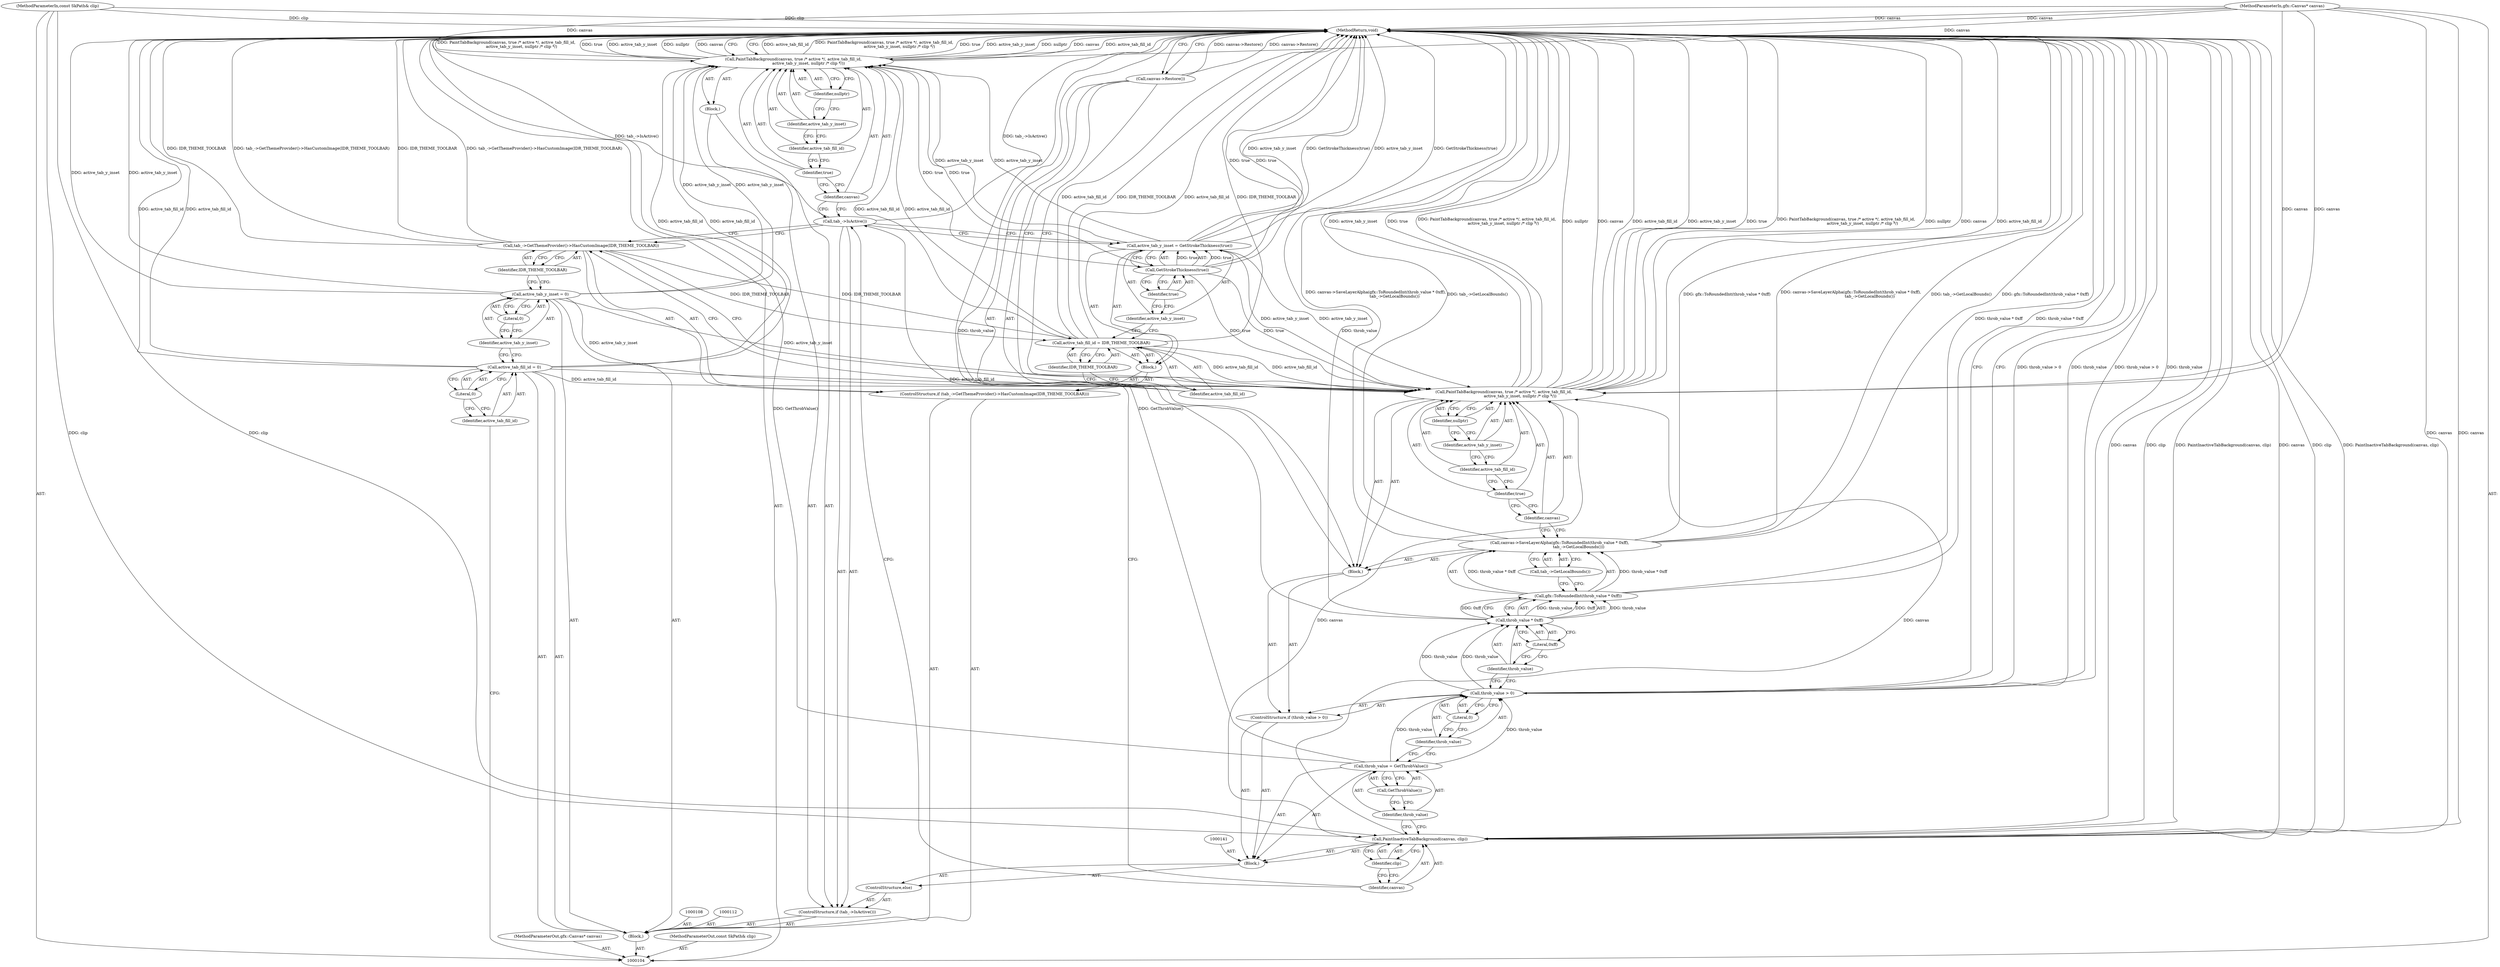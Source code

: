 digraph "1_Chrome_45d901b56f578a74b19ba0d10fa5c4c467f19303_6" {
"1000163" [label="(MethodReturn,void)"];
"1000105" [label="(MethodParameterIn,gfx::Canvas* canvas)"];
"1000229" [label="(MethodParameterOut,gfx::Canvas* canvas)"];
"1000106" [label="(MethodParameterIn,const SkPath& clip)"];
"1000230" [label="(MethodParameterOut,const SkPath& clip)"];
"1000107" [label="(Block,)"];
"1000131" [label="(Identifier,canvas)"];
"1000132" [label="(Identifier,true)"];
"1000130" [label="(Call,PaintTabBackground(canvas, true /* active */, active_tab_fill_id,\n                        active_tab_y_inset, nullptr /* clip */))"];
"1000133" [label="(Identifier,active_tab_fill_id)"];
"1000134" [label="(Identifier,active_tab_y_inset)"];
"1000135" [label="(Identifier,nullptr)"];
"1000136" [label="(ControlStructure,else)"];
"1000139" [label="(Identifier,canvas)"];
"1000140" [label="(Identifier,clip)"];
"1000138" [label="(Call,PaintInactiveTabBackground(canvas, clip))"];
"1000142" [label="(Call,throb_value = GetThrobValue())"];
"1000143" [label="(Identifier,throb_value)"];
"1000144" [label="(Call,GetThrobValue())"];
"1000137" [label="(Block,)"];
"1000148" [label="(Literal,0)"];
"1000149" [label="(Block,)"];
"1000145" [label="(ControlStructure,if (throb_value > 0))"];
"1000146" [label="(Call,throb_value > 0)"];
"1000147" [label="(Identifier,throb_value)"];
"1000151" [label="(Call,gfx::ToRoundedInt(throb_value * 0xff))"];
"1000152" [label="(Call,throb_value * 0xff)"];
"1000153" [label="(Identifier,throb_value)"];
"1000154" [label="(Literal,0xff)"];
"1000150" [label="(Call,canvas->SaveLayerAlpha(gfx::ToRoundedInt(throb_value * 0xff),\n                              tab_->GetLocalBounds()))"];
"1000155" [label="(Call,tab_->GetLocalBounds())"];
"1000157" [label="(Identifier,canvas)"];
"1000158" [label="(Identifier,true)"];
"1000159" [label="(Identifier,active_tab_fill_id)"];
"1000156" [label="(Call,PaintTabBackground(canvas, true /* active */, active_tab_fill_id,\n                          active_tab_y_inset, nullptr /* clip */))"];
"1000111" [label="(Literal,0)"];
"1000109" [label="(Call,active_tab_fill_id = 0)"];
"1000110" [label="(Identifier,active_tab_fill_id)"];
"1000160" [label="(Identifier,active_tab_y_inset)"];
"1000161" [label="(Identifier,nullptr)"];
"1000162" [label="(Call,canvas->Restore())"];
"1000115" [label="(Literal,0)"];
"1000113" [label="(Call,active_tab_y_inset = 0)"];
"1000114" [label="(Identifier,active_tab_y_inset)"];
"1000116" [label="(ControlStructure,if (tab_->GetThemeProvider()->HasCustomImage(IDR_THEME_TOOLBAR)))"];
"1000118" [label="(Identifier,IDR_THEME_TOOLBAR)"];
"1000117" [label="(Call,tab_->GetThemeProvider()->HasCustomImage(IDR_THEME_TOOLBAR))"];
"1000119" [label="(Block,)"];
"1000122" [label="(Identifier,IDR_THEME_TOOLBAR)"];
"1000120" [label="(Call,active_tab_fill_id = IDR_THEME_TOOLBAR)"];
"1000121" [label="(Identifier,active_tab_fill_id)"];
"1000125" [label="(Call,GetStrokeThickness(true))"];
"1000123" [label="(Call,active_tab_y_inset = GetStrokeThickness(true))"];
"1000124" [label="(Identifier,active_tab_y_inset)"];
"1000126" [label="(Identifier,true)"];
"1000129" [label="(Block,)"];
"1000127" [label="(ControlStructure,if (tab_->IsActive()))"];
"1000128" [label="(Call,tab_->IsActive())"];
"1000163" -> "1000104"  [label="AST: "];
"1000163" -> "1000130"  [label="CFG: "];
"1000163" -> "1000162"  [label="CFG: "];
"1000163" -> "1000146"  [label="CFG: "];
"1000123" -> "1000163"  [label="DDG: GetStrokeThickness(true)"];
"1000123" -> "1000163"  [label="DDG: active_tab_y_inset"];
"1000150" -> "1000163"  [label="DDG: gfx::ToRoundedInt(throb_value * 0xff)"];
"1000150" -> "1000163"  [label="DDG: canvas->SaveLayerAlpha(gfx::ToRoundedInt(throb_value * 0xff),\n                              tab_->GetLocalBounds())"];
"1000150" -> "1000163"  [label="DDG: tab_->GetLocalBounds()"];
"1000156" -> "1000163"  [label="DDG: canvas"];
"1000156" -> "1000163"  [label="DDG: active_tab_fill_id"];
"1000156" -> "1000163"  [label="DDG: active_tab_y_inset"];
"1000156" -> "1000163"  [label="DDG: true"];
"1000156" -> "1000163"  [label="DDG: PaintTabBackground(canvas, true /* active */, active_tab_fill_id,\n                          active_tab_y_inset, nullptr /* clip */)"];
"1000156" -> "1000163"  [label="DDG: nullptr"];
"1000105" -> "1000163"  [label="DDG: canvas"];
"1000120" -> "1000163"  [label="DDG: active_tab_fill_id"];
"1000120" -> "1000163"  [label="DDG: IDR_THEME_TOOLBAR"];
"1000152" -> "1000163"  [label="DDG: throb_value"];
"1000117" -> "1000163"  [label="DDG: IDR_THEME_TOOLBAR"];
"1000117" -> "1000163"  [label="DDG: tab_->GetThemeProvider()->HasCustomImage(IDR_THEME_TOOLBAR)"];
"1000130" -> "1000163"  [label="DDG: active_tab_fill_id"];
"1000130" -> "1000163"  [label="DDG: PaintTabBackground(canvas, true /* active */, active_tab_fill_id,\n                        active_tab_y_inset, nullptr /* clip */)"];
"1000130" -> "1000163"  [label="DDG: true"];
"1000130" -> "1000163"  [label="DDG: active_tab_y_inset"];
"1000130" -> "1000163"  [label="DDG: nullptr"];
"1000130" -> "1000163"  [label="DDG: canvas"];
"1000125" -> "1000163"  [label="DDG: true"];
"1000113" -> "1000163"  [label="DDG: active_tab_y_inset"];
"1000138" -> "1000163"  [label="DDG: canvas"];
"1000138" -> "1000163"  [label="DDG: clip"];
"1000138" -> "1000163"  [label="DDG: PaintInactiveTabBackground(canvas, clip)"];
"1000151" -> "1000163"  [label="DDG: throb_value * 0xff"];
"1000142" -> "1000163"  [label="DDG: GetThrobValue()"];
"1000109" -> "1000163"  [label="DDG: active_tab_fill_id"];
"1000128" -> "1000163"  [label="DDG: tab_->IsActive()"];
"1000162" -> "1000163"  [label="DDG: canvas->Restore()"];
"1000146" -> "1000163"  [label="DDG: throb_value > 0"];
"1000146" -> "1000163"  [label="DDG: throb_value"];
"1000106" -> "1000163"  [label="DDG: clip"];
"1000105" -> "1000104"  [label="AST: "];
"1000105" -> "1000163"  [label="DDG: canvas"];
"1000105" -> "1000130"  [label="DDG: canvas"];
"1000105" -> "1000138"  [label="DDG: canvas"];
"1000105" -> "1000156"  [label="DDG: canvas"];
"1000229" -> "1000104"  [label="AST: "];
"1000106" -> "1000104"  [label="AST: "];
"1000106" -> "1000163"  [label="DDG: clip"];
"1000106" -> "1000138"  [label="DDG: clip"];
"1000230" -> "1000104"  [label="AST: "];
"1000107" -> "1000104"  [label="AST: "];
"1000108" -> "1000107"  [label="AST: "];
"1000109" -> "1000107"  [label="AST: "];
"1000112" -> "1000107"  [label="AST: "];
"1000113" -> "1000107"  [label="AST: "];
"1000116" -> "1000107"  [label="AST: "];
"1000127" -> "1000107"  [label="AST: "];
"1000131" -> "1000130"  [label="AST: "];
"1000131" -> "1000128"  [label="CFG: "];
"1000132" -> "1000131"  [label="CFG: "];
"1000132" -> "1000130"  [label="AST: "];
"1000132" -> "1000131"  [label="CFG: "];
"1000133" -> "1000132"  [label="CFG: "];
"1000130" -> "1000129"  [label="AST: "];
"1000130" -> "1000135"  [label="CFG: "];
"1000131" -> "1000130"  [label="AST: "];
"1000132" -> "1000130"  [label="AST: "];
"1000133" -> "1000130"  [label="AST: "];
"1000134" -> "1000130"  [label="AST: "];
"1000135" -> "1000130"  [label="AST: "];
"1000163" -> "1000130"  [label="CFG: "];
"1000130" -> "1000163"  [label="DDG: active_tab_fill_id"];
"1000130" -> "1000163"  [label="DDG: PaintTabBackground(canvas, true /* active */, active_tab_fill_id,\n                        active_tab_y_inset, nullptr /* clip */)"];
"1000130" -> "1000163"  [label="DDG: true"];
"1000130" -> "1000163"  [label="DDG: active_tab_y_inset"];
"1000130" -> "1000163"  [label="DDG: nullptr"];
"1000130" -> "1000163"  [label="DDG: canvas"];
"1000105" -> "1000130"  [label="DDG: canvas"];
"1000125" -> "1000130"  [label="DDG: true"];
"1000120" -> "1000130"  [label="DDG: active_tab_fill_id"];
"1000109" -> "1000130"  [label="DDG: active_tab_fill_id"];
"1000113" -> "1000130"  [label="DDG: active_tab_y_inset"];
"1000123" -> "1000130"  [label="DDG: active_tab_y_inset"];
"1000133" -> "1000130"  [label="AST: "];
"1000133" -> "1000132"  [label="CFG: "];
"1000134" -> "1000133"  [label="CFG: "];
"1000134" -> "1000130"  [label="AST: "];
"1000134" -> "1000133"  [label="CFG: "];
"1000135" -> "1000134"  [label="CFG: "];
"1000135" -> "1000130"  [label="AST: "];
"1000135" -> "1000134"  [label="CFG: "];
"1000130" -> "1000135"  [label="CFG: "];
"1000136" -> "1000127"  [label="AST: "];
"1000137" -> "1000136"  [label="AST: "];
"1000139" -> "1000138"  [label="AST: "];
"1000139" -> "1000128"  [label="CFG: "];
"1000140" -> "1000139"  [label="CFG: "];
"1000140" -> "1000138"  [label="AST: "];
"1000140" -> "1000139"  [label="CFG: "];
"1000138" -> "1000140"  [label="CFG: "];
"1000138" -> "1000137"  [label="AST: "];
"1000138" -> "1000140"  [label="CFG: "];
"1000139" -> "1000138"  [label="AST: "];
"1000140" -> "1000138"  [label="AST: "];
"1000143" -> "1000138"  [label="CFG: "];
"1000138" -> "1000163"  [label="DDG: canvas"];
"1000138" -> "1000163"  [label="DDG: clip"];
"1000138" -> "1000163"  [label="DDG: PaintInactiveTabBackground(canvas, clip)"];
"1000105" -> "1000138"  [label="DDG: canvas"];
"1000106" -> "1000138"  [label="DDG: clip"];
"1000138" -> "1000156"  [label="DDG: canvas"];
"1000142" -> "1000137"  [label="AST: "];
"1000142" -> "1000144"  [label="CFG: "];
"1000143" -> "1000142"  [label="AST: "];
"1000144" -> "1000142"  [label="AST: "];
"1000147" -> "1000142"  [label="CFG: "];
"1000142" -> "1000163"  [label="DDG: GetThrobValue()"];
"1000142" -> "1000146"  [label="DDG: throb_value"];
"1000143" -> "1000142"  [label="AST: "];
"1000143" -> "1000138"  [label="CFG: "];
"1000144" -> "1000143"  [label="CFG: "];
"1000144" -> "1000142"  [label="AST: "];
"1000144" -> "1000143"  [label="CFG: "];
"1000142" -> "1000144"  [label="CFG: "];
"1000137" -> "1000136"  [label="AST: "];
"1000138" -> "1000137"  [label="AST: "];
"1000141" -> "1000137"  [label="AST: "];
"1000142" -> "1000137"  [label="AST: "];
"1000145" -> "1000137"  [label="AST: "];
"1000148" -> "1000146"  [label="AST: "];
"1000148" -> "1000147"  [label="CFG: "];
"1000146" -> "1000148"  [label="CFG: "];
"1000149" -> "1000145"  [label="AST: "];
"1000150" -> "1000149"  [label="AST: "];
"1000156" -> "1000149"  [label="AST: "];
"1000162" -> "1000149"  [label="AST: "];
"1000145" -> "1000137"  [label="AST: "];
"1000146" -> "1000145"  [label="AST: "];
"1000149" -> "1000145"  [label="AST: "];
"1000146" -> "1000145"  [label="AST: "];
"1000146" -> "1000148"  [label="CFG: "];
"1000147" -> "1000146"  [label="AST: "];
"1000148" -> "1000146"  [label="AST: "];
"1000153" -> "1000146"  [label="CFG: "];
"1000163" -> "1000146"  [label="CFG: "];
"1000146" -> "1000163"  [label="DDG: throb_value > 0"];
"1000146" -> "1000163"  [label="DDG: throb_value"];
"1000142" -> "1000146"  [label="DDG: throb_value"];
"1000146" -> "1000152"  [label="DDG: throb_value"];
"1000147" -> "1000146"  [label="AST: "];
"1000147" -> "1000142"  [label="CFG: "];
"1000148" -> "1000147"  [label="CFG: "];
"1000151" -> "1000150"  [label="AST: "];
"1000151" -> "1000152"  [label="CFG: "];
"1000152" -> "1000151"  [label="AST: "];
"1000155" -> "1000151"  [label="CFG: "];
"1000151" -> "1000163"  [label="DDG: throb_value * 0xff"];
"1000151" -> "1000150"  [label="DDG: throb_value * 0xff"];
"1000152" -> "1000151"  [label="DDG: throb_value"];
"1000152" -> "1000151"  [label="DDG: 0xff"];
"1000152" -> "1000151"  [label="AST: "];
"1000152" -> "1000154"  [label="CFG: "];
"1000153" -> "1000152"  [label="AST: "];
"1000154" -> "1000152"  [label="AST: "];
"1000151" -> "1000152"  [label="CFG: "];
"1000152" -> "1000163"  [label="DDG: throb_value"];
"1000152" -> "1000151"  [label="DDG: throb_value"];
"1000152" -> "1000151"  [label="DDG: 0xff"];
"1000146" -> "1000152"  [label="DDG: throb_value"];
"1000153" -> "1000152"  [label="AST: "];
"1000153" -> "1000146"  [label="CFG: "];
"1000154" -> "1000153"  [label="CFG: "];
"1000154" -> "1000152"  [label="AST: "];
"1000154" -> "1000153"  [label="CFG: "];
"1000152" -> "1000154"  [label="CFG: "];
"1000150" -> "1000149"  [label="AST: "];
"1000150" -> "1000155"  [label="CFG: "];
"1000151" -> "1000150"  [label="AST: "];
"1000155" -> "1000150"  [label="AST: "];
"1000157" -> "1000150"  [label="CFG: "];
"1000150" -> "1000163"  [label="DDG: gfx::ToRoundedInt(throb_value * 0xff)"];
"1000150" -> "1000163"  [label="DDG: canvas->SaveLayerAlpha(gfx::ToRoundedInt(throb_value * 0xff),\n                              tab_->GetLocalBounds())"];
"1000150" -> "1000163"  [label="DDG: tab_->GetLocalBounds()"];
"1000151" -> "1000150"  [label="DDG: throb_value * 0xff"];
"1000155" -> "1000150"  [label="AST: "];
"1000155" -> "1000151"  [label="CFG: "];
"1000150" -> "1000155"  [label="CFG: "];
"1000157" -> "1000156"  [label="AST: "];
"1000157" -> "1000150"  [label="CFG: "];
"1000158" -> "1000157"  [label="CFG: "];
"1000158" -> "1000156"  [label="AST: "];
"1000158" -> "1000157"  [label="CFG: "];
"1000159" -> "1000158"  [label="CFG: "];
"1000159" -> "1000156"  [label="AST: "];
"1000159" -> "1000158"  [label="CFG: "];
"1000160" -> "1000159"  [label="CFG: "];
"1000156" -> "1000149"  [label="AST: "];
"1000156" -> "1000161"  [label="CFG: "];
"1000157" -> "1000156"  [label="AST: "];
"1000158" -> "1000156"  [label="AST: "];
"1000159" -> "1000156"  [label="AST: "];
"1000160" -> "1000156"  [label="AST: "];
"1000161" -> "1000156"  [label="AST: "];
"1000162" -> "1000156"  [label="CFG: "];
"1000156" -> "1000163"  [label="DDG: canvas"];
"1000156" -> "1000163"  [label="DDG: active_tab_fill_id"];
"1000156" -> "1000163"  [label="DDG: active_tab_y_inset"];
"1000156" -> "1000163"  [label="DDG: true"];
"1000156" -> "1000163"  [label="DDG: PaintTabBackground(canvas, true /* active */, active_tab_fill_id,\n                          active_tab_y_inset, nullptr /* clip */)"];
"1000156" -> "1000163"  [label="DDG: nullptr"];
"1000138" -> "1000156"  [label="DDG: canvas"];
"1000105" -> "1000156"  [label="DDG: canvas"];
"1000125" -> "1000156"  [label="DDG: true"];
"1000120" -> "1000156"  [label="DDG: active_tab_fill_id"];
"1000109" -> "1000156"  [label="DDG: active_tab_fill_id"];
"1000113" -> "1000156"  [label="DDG: active_tab_y_inset"];
"1000123" -> "1000156"  [label="DDG: active_tab_y_inset"];
"1000111" -> "1000109"  [label="AST: "];
"1000111" -> "1000110"  [label="CFG: "];
"1000109" -> "1000111"  [label="CFG: "];
"1000109" -> "1000107"  [label="AST: "];
"1000109" -> "1000111"  [label="CFG: "];
"1000110" -> "1000109"  [label="AST: "];
"1000111" -> "1000109"  [label="AST: "];
"1000114" -> "1000109"  [label="CFG: "];
"1000109" -> "1000163"  [label="DDG: active_tab_fill_id"];
"1000109" -> "1000130"  [label="DDG: active_tab_fill_id"];
"1000109" -> "1000156"  [label="DDG: active_tab_fill_id"];
"1000110" -> "1000109"  [label="AST: "];
"1000110" -> "1000104"  [label="CFG: "];
"1000111" -> "1000110"  [label="CFG: "];
"1000160" -> "1000156"  [label="AST: "];
"1000160" -> "1000159"  [label="CFG: "];
"1000161" -> "1000160"  [label="CFG: "];
"1000161" -> "1000156"  [label="AST: "];
"1000161" -> "1000160"  [label="CFG: "];
"1000156" -> "1000161"  [label="CFG: "];
"1000162" -> "1000149"  [label="AST: "];
"1000162" -> "1000156"  [label="CFG: "];
"1000163" -> "1000162"  [label="CFG: "];
"1000162" -> "1000163"  [label="DDG: canvas->Restore()"];
"1000115" -> "1000113"  [label="AST: "];
"1000115" -> "1000114"  [label="CFG: "];
"1000113" -> "1000115"  [label="CFG: "];
"1000113" -> "1000107"  [label="AST: "];
"1000113" -> "1000115"  [label="CFG: "];
"1000114" -> "1000113"  [label="AST: "];
"1000115" -> "1000113"  [label="AST: "];
"1000118" -> "1000113"  [label="CFG: "];
"1000113" -> "1000163"  [label="DDG: active_tab_y_inset"];
"1000113" -> "1000130"  [label="DDG: active_tab_y_inset"];
"1000113" -> "1000156"  [label="DDG: active_tab_y_inset"];
"1000114" -> "1000113"  [label="AST: "];
"1000114" -> "1000109"  [label="CFG: "];
"1000115" -> "1000114"  [label="CFG: "];
"1000116" -> "1000107"  [label="AST: "];
"1000117" -> "1000116"  [label="AST: "];
"1000119" -> "1000116"  [label="AST: "];
"1000118" -> "1000117"  [label="AST: "];
"1000118" -> "1000113"  [label="CFG: "];
"1000117" -> "1000118"  [label="CFG: "];
"1000117" -> "1000116"  [label="AST: "];
"1000117" -> "1000118"  [label="CFG: "];
"1000118" -> "1000117"  [label="AST: "];
"1000121" -> "1000117"  [label="CFG: "];
"1000128" -> "1000117"  [label="CFG: "];
"1000117" -> "1000163"  [label="DDG: IDR_THEME_TOOLBAR"];
"1000117" -> "1000163"  [label="DDG: tab_->GetThemeProvider()->HasCustomImage(IDR_THEME_TOOLBAR)"];
"1000117" -> "1000120"  [label="DDG: IDR_THEME_TOOLBAR"];
"1000119" -> "1000116"  [label="AST: "];
"1000120" -> "1000119"  [label="AST: "];
"1000123" -> "1000119"  [label="AST: "];
"1000122" -> "1000120"  [label="AST: "];
"1000122" -> "1000121"  [label="CFG: "];
"1000120" -> "1000122"  [label="CFG: "];
"1000120" -> "1000119"  [label="AST: "];
"1000120" -> "1000122"  [label="CFG: "];
"1000121" -> "1000120"  [label="AST: "];
"1000122" -> "1000120"  [label="AST: "];
"1000124" -> "1000120"  [label="CFG: "];
"1000120" -> "1000163"  [label="DDG: active_tab_fill_id"];
"1000120" -> "1000163"  [label="DDG: IDR_THEME_TOOLBAR"];
"1000117" -> "1000120"  [label="DDG: IDR_THEME_TOOLBAR"];
"1000120" -> "1000130"  [label="DDG: active_tab_fill_id"];
"1000120" -> "1000156"  [label="DDG: active_tab_fill_id"];
"1000121" -> "1000120"  [label="AST: "];
"1000121" -> "1000117"  [label="CFG: "];
"1000122" -> "1000121"  [label="CFG: "];
"1000125" -> "1000123"  [label="AST: "];
"1000125" -> "1000126"  [label="CFG: "];
"1000126" -> "1000125"  [label="AST: "];
"1000123" -> "1000125"  [label="CFG: "];
"1000125" -> "1000163"  [label="DDG: true"];
"1000125" -> "1000123"  [label="DDG: true"];
"1000125" -> "1000130"  [label="DDG: true"];
"1000125" -> "1000156"  [label="DDG: true"];
"1000123" -> "1000119"  [label="AST: "];
"1000123" -> "1000125"  [label="CFG: "];
"1000124" -> "1000123"  [label="AST: "];
"1000125" -> "1000123"  [label="AST: "];
"1000128" -> "1000123"  [label="CFG: "];
"1000123" -> "1000163"  [label="DDG: GetStrokeThickness(true)"];
"1000123" -> "1000163"  [label="DDG: active_tab_y_inset"];
"1000125" -> "1000123"  [label="DDG: true"];
"1000123" -> "1000130"  [label="DDG: active_tab_y_inset"];
"1000123" -> "1000156"  [label="DDG: active_tab_y_inset"];
"1000124" -> "1000123"  [label="AST: "];
"1000124" -> "1000120"  [label="CFG: "];
"1000126" -> "1000124"  [label="CFG: "];
"1000126" -> "1000125"  [label="AST: "];
"1000126" -> "1000124"  [label="CFG: "];
"1000125" -> "1000126"  [label="CFG: "];
"1000129" -> "1000127"  [label="AST: "];
"1000130" -> "1000129"  [label="AST: "];
"1000127" -> "1000107"  [label="AST: "];
"1000128" -> "1000127"  [label="AST: "];
"1000129" -> "1000127"  [label="AST: "];
"1000136" -> "1000127"  [label="AST: "];
"1000128" -> "1000127"  [label="AST: "];
"1000128" -> "1000123"  [label="CFG: "];
"1000128" -> "1000117"  [label="CFG: "];
"1000131" -> "1000128"  [label="CFG: "];
"1000139" -> "1000128"  [label="CFG: "];
"1000128" -> "1000163"  [label="DDG: tab_->IsActive()"];
}
